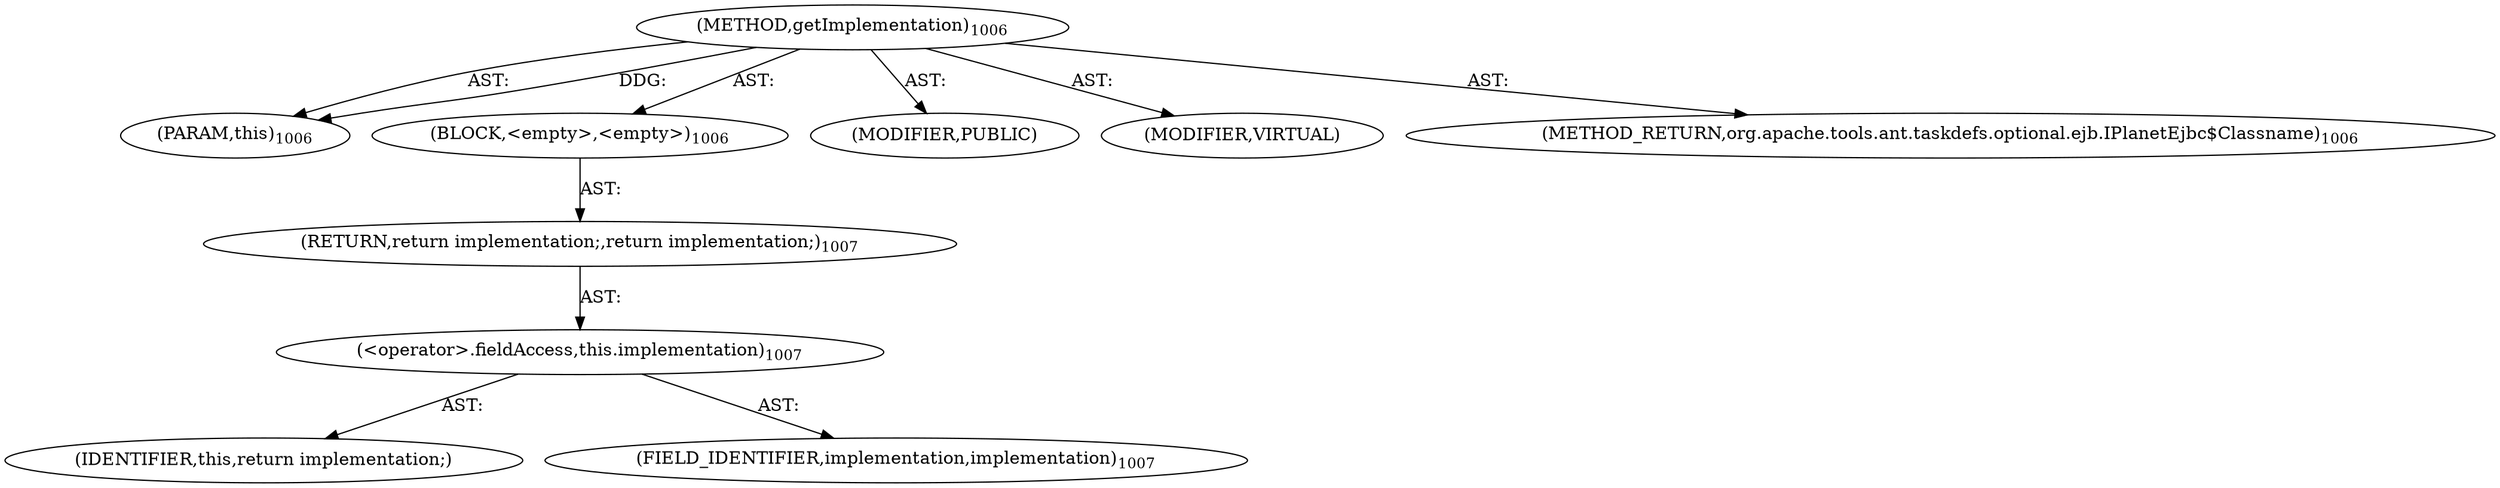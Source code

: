 digraph "getImplementation" {  
"111669149733" [label = <(METHOD,getImplementation)<SUB>1006</SUB>> ]
"115964117078" [label = <(PARAM,this)<SUB>1006</SUB>> ]
"25769803912" [label = <(BLOCK,&lt;empty&gt;,&lt;empty&gt;)<SUB>1006</SUB>> ]
"146028888087" [label = <(RETURN,return implementation;,return implementation;)<SUB>1007</SUB>> ]
"30064771695" [label = <(&lt;operator&gt;.fieldAccess,this.implementation)<SUB>1007</SUB>> ]
"68719477237" [label = <(IDENTIFIER,this,return implementation;)> ]
"55834575020" [label = <(FIELD_IDENTIFIER,implementation,implementation)<SUB>1007</SUB>> ]
"133143986288" [label = <(MODIFIER,PUBLIC)> ]
"133143986289" [label = <(MODIFIER,VIRTUAL)> ]
"128849018917" [label = <(METHOD_RETURN,org.apache.tools.ant.taskdefs.optional.ejb.IPlanetEjbc$Classname)<SUB>1006</SUB>> ]
  "111669149733" -> "115964117078"  [ label = "AST: "] 
  "111669149733" -> "25769803912"  [ label = "AST: "] 
  "111669149733" -> "133143986288"  [ label = "AST: "] 
  "111669149733" -> "133143986289"  [ label = "AST: "] 
  "111669149733" -> "128849018917"  [ label = "AST: "] 
  "25769803912" -> "146028888087"  [ label = "AST: "] 
  "146028888087" -> "30064771695"  [ label = "AST: "] 
  "30064771695" -> "68719477237"  [ label = "AST: "] 
  "30064771695" -> "55834575020"  [ label = "AST: "] 
  "111669149733" -> "115964117078"  [ label = "DDG: "] 
}

